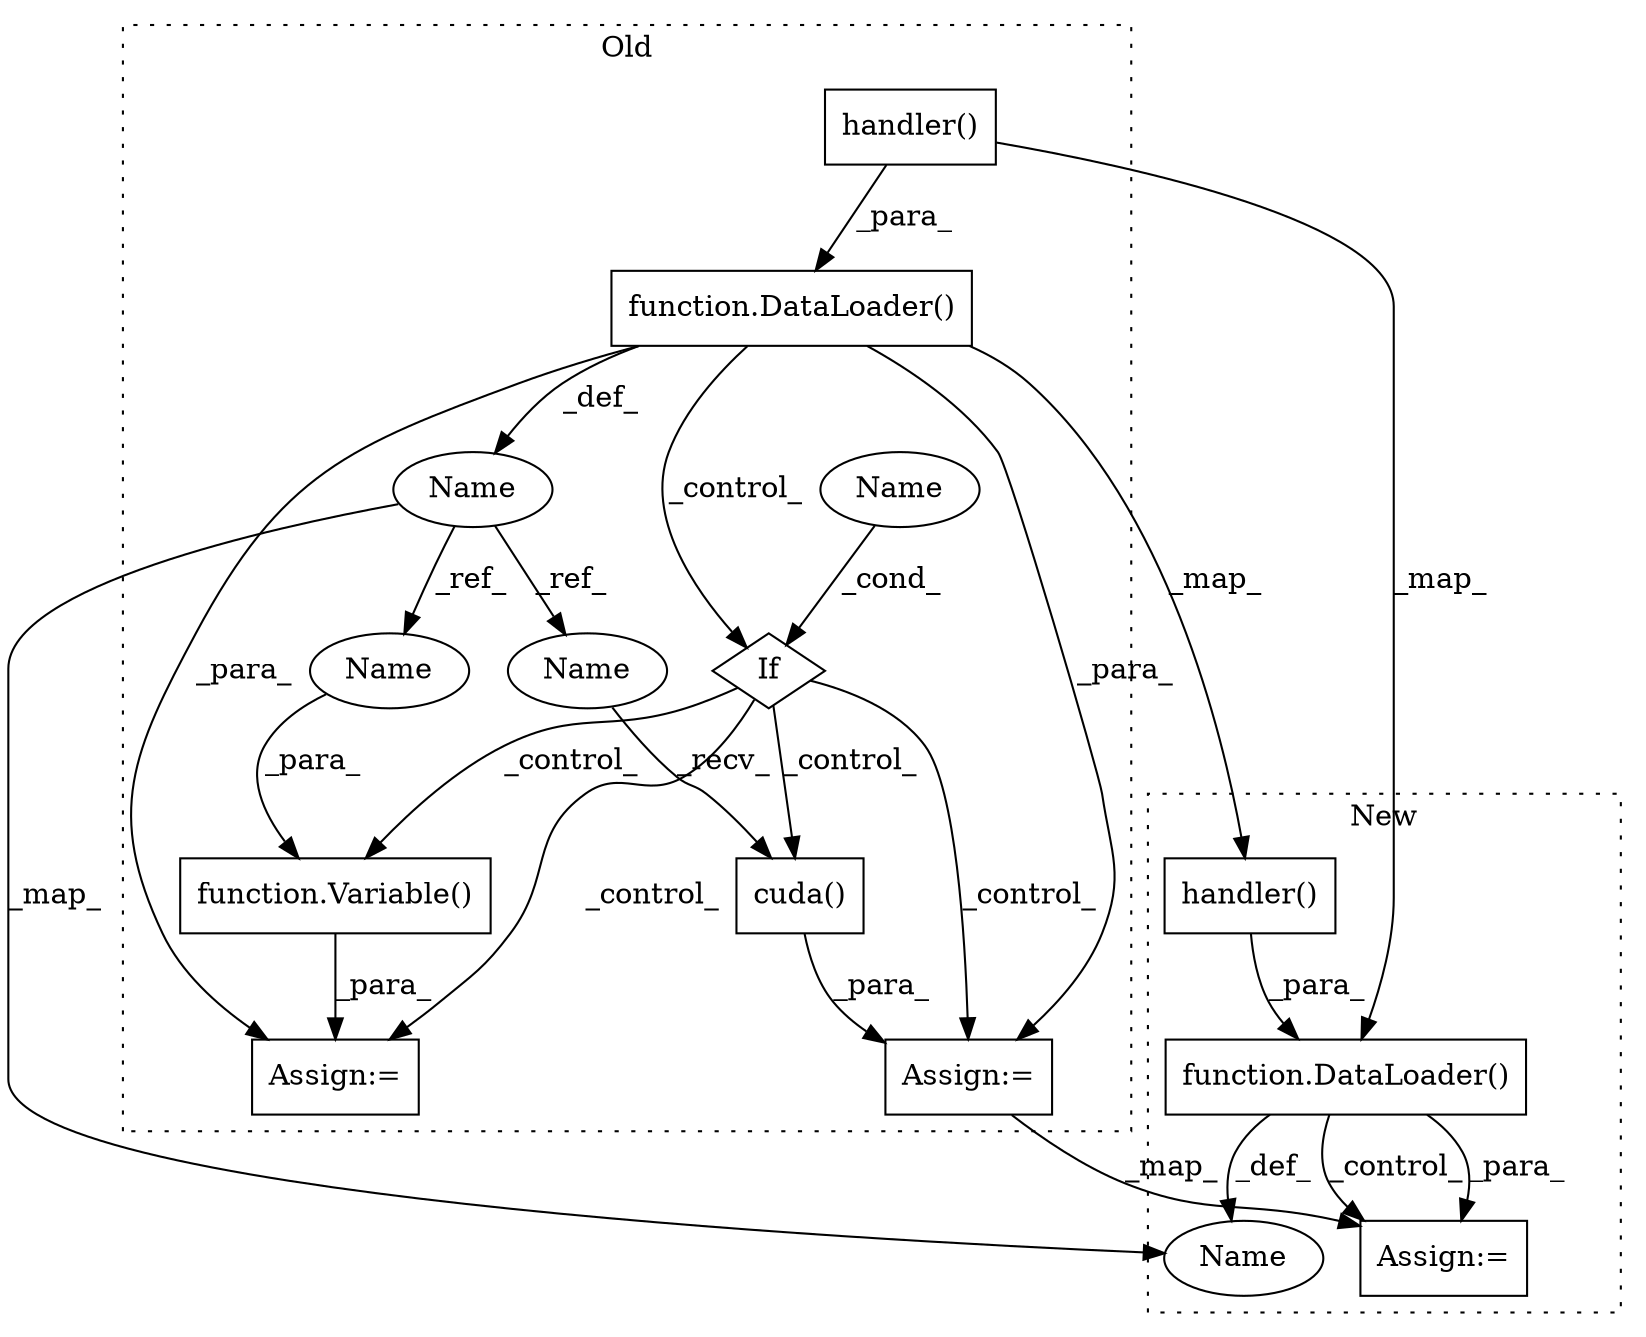 digraph G {
subgraph cluster0 {
1 [label="function.DataLoader()" a="75" s="3912,3944" l="11,1" shape="box"];
4 [label="handler()" a="75" s="3923,3943" l="13,1" shape="box"];
5 [label="If" a="96" s="4135" l="3" shape="diamond"];
6 [label="function.Variable()" a="75" s="4245,4255" l="9,1" shape="box"];
7 [label="Name" a="87" s="4096" l="1" shape="ellipse"];
9 [label="cuda()" a="75" s="4187" l="8" shape="box"];
10 [label="Name" a="87" s="4138" l="13" shape="ellipse"];
11 [label="Assign:=" a="68" s="4242" l="3" shape="box"];
12 [label="Assign:=" a="68" s="4175" l="3" shape="box"];
14 [label="Name" a="87" s="4254" l="1" shape="ellipse"];
15 [label="Name" a="87" s="4187" l="1" shape="ellipse"];
label = "Old";
style="dotted";
}
subgraph cluster1 {
2 [label="handler()" a="75" s="3519,3533" l="13,1" shape="box"];
3 [label="function.DataLoader()" a="75" s="3508,3534" l="11,60" shape="box"];
8 [label="Name" a="87" s="3745" l="1" shape="ellipse"];
13 [label="Assign:=" a="68" s="3785" l="3" shape="box"];
label = "New";
style="dotted";
}
1 -> 12 [label="_para_"];
1 -> 7 [label="_def_"];
1 -> 2 [label="_map_"];
1 -> 5 [label="_control_"];
1 -> 11 [label="_para_"];
2 -> 3 [label="_para_"];
3 -> 13 [label="_control_"];
3 -> 13 [label="_para_"];
3 -> 8 [label="_def_"];
4 -> 3 [label="_map_"];
4 -> 1 [label="_para_"];
5 -> 6 [label="_control_"];
5 -> 12 [label="_control_"];
5 -> 9 [label="_control_"];
5 -> 11 [label="_control_"];
6 -> 11 [label="_para_"];
7 -> 14 [label="_ref_"];
7 -> 8 [label="_map_"];
7 -> 15 [label="_ref_"];
9 -> 12 [label="_para_"];
10 -> 5 [label="_cond_"];
12 -> 13 [label="_map_"];
14 -> 6 [label="_para_"];
15 -> 9 [label="_recv_"];
}
